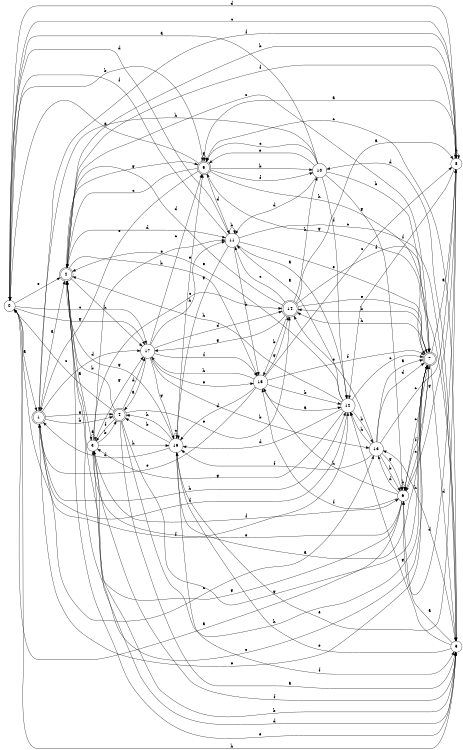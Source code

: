 digraph n15_2 {
__start0 [label="" shape="none"];

rankdir=LR;
size="8,5";

s0 [style="filled", color="black", fillcolor="white" shape="circle", label="0"];
s1 [style="rounded,filled", color="black", fillcolor="white" shape="doublecircle", label="1"];
s2 [style="rounded,filled", color="black", fillcolor="white" shape="doublecircle", label="2"];
s3 [style="filled", color="black", fillcolor="white" shape="circle", label="3"];
s4 [style="rounded,filled", color="black", fillcolor="white" shape="doublecircle", label="4"];
s5 [style="filled", color="black", fillcolor="white" shape="circle", label="5"];
s6 [style="filled", color="black", fillcolor="white" shape="circle", label="6"];
s7 [style="rounded,filled", color="black", fillcolor="white" shape="doublecircle", label="7"];
s8 [style="filled", color="black", fillcolor="white" shape="circle", label="8"];
s9 [style="rounded,filled", color="black", fillcolor="white" shape="doublecircle", label="9"];
s10 [style="filled", color="black", fillcolor="white" shape="circle", label="10"];
s11 [style="filled", color="black", fillcolor="white" shape="circle", label="11"];
s12 [style="filled", color="black", fillcolor="white" shape="circle", label="12"];
s13 [style="filled", color="black", fillcolor="white" shape="circle", label="13"];
s14 [style="rounded,filled", color="black", fillcolor="white" shape="doublecircle", label="14"];
s15 [style="filled", color="black", fillcolor="white" shape="circle", label="15"];
s16 [style="filled", color="black", fillcolor="white" shape="circle", label="16"];
s17 [style="filled", color="black", fillcolor="white" shape="circle", label="17"];
s0 -> s1 [label="a"];
s0 -> s9 [label="b"];
s0 -> s17 [label="c"];
s0 -> s8 [label="d"];
s0 -> s2 [label="e"];
s0 -> s12 [label="f"];
s0 -> s17 [label="g"];
s0 -> s5 [label="h"];
s1 -> s2 [label="a"];
s1 -> s4 [label="b"];
s1 -> s13 [label="c"];
s1 -> s17 [label="d"];
s1 -> s7 [label="e"];
s1 -> s8 [label="f"];
s1 -> s4 [label="g"];
s1 -> s12 [label="h"];
s2 -> s3 [label="a"];
s2 -> s15 [label="b"];
s2 -> s7 [label="c"];
s2 -> s11 [label="d"];
s2 -> s5 [label="e"];
s2 -> s8 [label="f"];
s2 -> s9 [label="g"];
s2 -> s17 [label="h"];
s3 -> s3 [label="a"];
s3 -> s4 [label="b"];
s3 -> s14 [label="c"];
s3 -> s5 [label="d"];
s3 -> s11 [label="e"];
s3 -> s6 [label="f"];
s3 -> s17 [label="g"];
s3 -> s16 [label="h"];
s4 -> s5 [label="a"];
s4 -> s2 [label="b"];
s4 -> s0 [label="c"];
s4 -> s17 [label="d"];
s4 -> s14 [label="e"];
s4 -> s3 [label="f"];
s4 -> s7 [label="g"];
s4 -> s7 [label="h"];
s5 -> s6 [label="a"];
s5 -> s3 [label="b"];
s5 -> s9 [label="c"];
s5 -> s10 [label="d"];
s5 -> s16 [label="e"];
s5 -> s3 [label="f"];
s5 -> s12 [label="g"];
s5 -> s13 [label="h"];
s6 -> s0 [label="a"];
s6 -> s6 [label="b"];
s6 -> s7 [label="c"];
s6 -> s13 [label="d"];
s6 -> s3 [label="e"];
s6 -> s15 [label="f"];
s6 -> s2 [label="g"];
s6 -> s15 [label="h"];
s7 -> s8 [label="a"];
s7 -> s14 [label="b"];
s7 -> s6 [label="c"];
s7 -> s5 [label="d"];
s7 -> s2 [label="e"];
s7 -> s6 [label="f"];
s7 -> s9 [label="g"];
s7 -> s14 [label="h"];
s8 -> s9 [label="a"];
s8 -> s2 [label="b"];
s8 -> s0 [label="c"];
s8 -> s6 [label="d"];
s8 -> s16 [label="e"];
s8 -> s12 [label="f"];
s8 -> s6 [label="g"];
s8 -> s8 [label="h"];
s9 -> s0 [label="a"];
s9 -> s10 [label="b"];
s9 -> s2 [label="c"];
s9 -> s11 [label="d"];
s9 -> s1 [label="e"];
s9 -> s10 [label="f"];
s9 -> s9 [label="g"];
s9 -> s7 [label="h"];
s10 -> s0 [label="a"];
s10 -> s7 [label="b"];
s10 -> s9 [label="c"];
s10 -> s11 [label="d"];
s10 -> s9 [label="e"];
s10 -> s12 [label="f"];
s10 -> s6 [label="g"];
s10 -> s1 [label="h"];
s11 -> s12 [label="a"];
s11 -> s11 [label="b"];
s11 -> s5 [label="c"];
s11 -> s0 [label="d"];
s11 -> s7 [label="e"];
s11 -> s0 [label="f"];
s11 -> s16 [label="g"];
s11 -> s15 [label="h"];
s12 -> s11 [label="a"];
s12 -> s13 [label="b"];
s12 -> s7 [label="c"];
s12 -> s16 [label="d"];
s12 -> s2 [label="e"];
s12 -> s1 [label="f"];
s12 -> s3 [label="g"];
s12 -> s2 [label="h"];
s13 -> s7 [label="a"];
s13 -> s6 [label="b"];
s13 -> s8 [label="c"];
s13 -> s7 [label="d"];
s13 -> s14 [label="e"];
s13 -> s16 [label="f"];
s13 -> s6 [label="g"];
s13 -> s12 [label="h"];
s14 -> s8 [label="a"];
s14 -> s15 [label="b"];
s14 -> s11 [label="c"];
s14 -> s2 [label="d"];
s14 -> s7 [label="e"];
s14 -> s5 [label="f"];
s14 -> s17 [label="g"];
s14 -> s10 [label="h"];
s15 -> s12 [label="a"];
s15 -> s12 [label="b"];
s15 -> s8 [label="c"];
s15 -> s16 [label="d"];
s15 -> s1 [label="e"];
s15 -> s7 [label="f"];
s15 -> s14 [label="g"];
s15 -> s17 [label="h"];
s16 -> s7 [label="a"];
s16 -> s4 [label="b"];
s16 -> s16 [label="c"];
s16 -> s1 [label="d"];
s16 -> s9 [label="e"];
s16 -> s5 [label="f"];
s16 -> s2 [label="g"];
s16 -> s4 [label="h"];
s17 -> s4 [label="a"];
s17 -> s13 [label="b"];
s17 -> s9 [label="c"];
s17 -> s14 [label="d"];
s17 -> s15 [label="e"];
s17 -> s15 [label="f"];
s17 -> s16 [label="g"];
s17 -> s11 [label="h"];

}